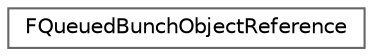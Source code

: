 digraph "Graphical Class Hierarchy"
{
 // INTERACTIVE_SVG=YES
 // LATEX_PDF_SIZE
  bgcolor="transparent";
  edge [fontname=Helvetica,fontsize=10,labelfontname=Helvetica,labelfontsize=10];
  node [fontname=Helvetica,fontsize=10,shape=box,height=0.2,width=0.4];
  rankdir="LR";
  Node0 [id="Node000000",label="FQueuedBunchObjectReference",height=0.2,width=0.4,color="grey40", fillcolor="white", style="filled",URL="$d6/df5/structFQueuedBunchObjectReference.html",tooltip="Convenience type for holding onto references to objects while we have queued bunches referring to tho..."];
}
